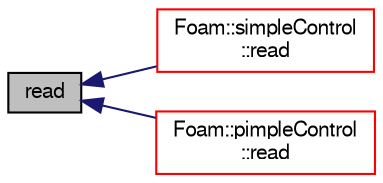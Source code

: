 digraph "read"
{
  bgcolor="transparent";
  edge [fontname="FreeSans",fontsize="10",labelfontname="FreeSans",labelfontsize="10"];
  node [fontname="FreeSans",fontsize="10",shape=record];
  rankdir="LR";
  Node315 [label="read",height=0.2,width=0.4,color="black", fillcolor="grey75", style="filled", fontcolor="black"];
  Node315 -> Node316 [dir="back",color="midnightblue",fontsize="10",style="solid",fontname="FreeSans"];
  Node316 [label="Foam::simpleControl\l::read",height=0.2,width=0.4,color="red",URL="$a21938.html#aaa936da334e29618ece019bd8a9aa06f",tooltip="Read controls from fvSolution dictionary. "];
  Node315 -> Node319 [dir="back",color="midnightblue",fontsize="10",style="solid",fontname="FreeSans"];
  Node319 [label="Foam::pimpleControl\l::read",height=0.2,width=0.4,color="red",URL="$a21934.html#aaa936da334e29618ece019bd8a9aa06f",tooltip="Read controls from fvSolution dictionary. "];
}
